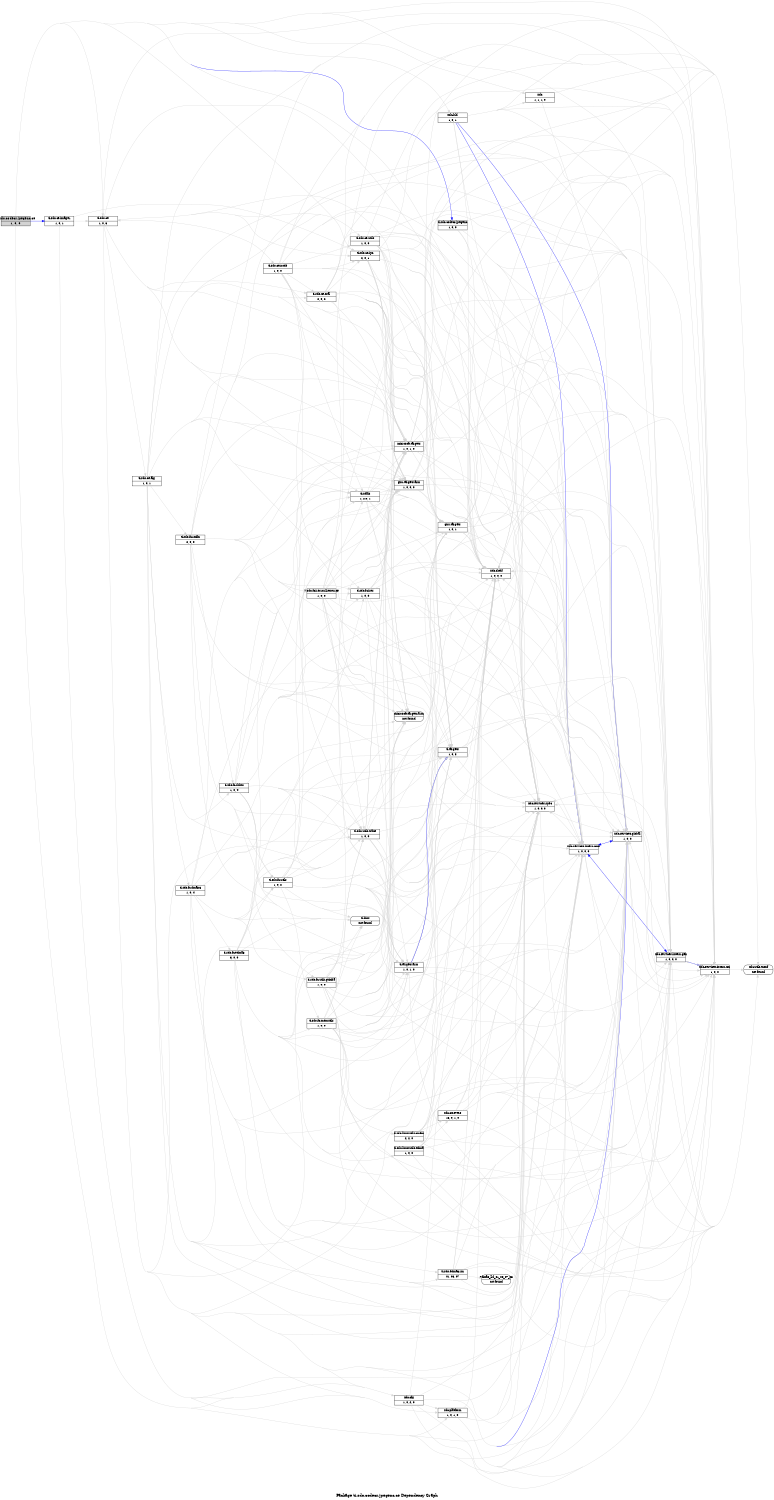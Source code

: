digraph dependencies {
    label="\nPackage ti.sdo.codecs.jpegenc.ce Dependency Graph";
    size="7.5,10";
    rankdir=LR;
    ranksep=".75";
    concentrate="true";
    node [fixedsize=true, width=1.5, style=filled, color=black];
    node [font=Helvetica, fontsize=12, fillcolor=lightgrey];
    ti_sdo_codecs_jpegenc_ce [shape=record,label="ti.sdo.codecs.jpegenc.ce|1, 0, 0", URL="package.rel.xml"];
    node [fontsize=10, fillcolor=white];

    edge [style=solid, color=blue]
    ti_sdo_ce_image1 [shape=record,label="ti.sdo.ce.image1|1, 0, 1", URL="../C:\Components\codec_engine_2_25_01_06\packages\ti\sdo\ce\image1\package/package.rel.svg"];
    ti_sdo_codecs_jpegenc_ce -> ti_sdo_ce_image1;
    ti_sdo_codecs_jpegenc [shape=record,label="ti.sdo.codecs.jpegenc|1, 0, 0", URL="../E:\RTSC_GEN\automate\RELPACK\ti\sdo\codecs\jpegenc\package/package.rel.svg"];
    ti_sdo_codecs_jpegenc_ce -> ti_sdo_codecs_jpegenc;

    edge [style=solid, color=lightgrey]
    xdc_shelf [shape=record,label="xdc.shelf|1, 0, 0, 0", URL="../C:\Components\xdctools_3_15_00_10\packages\xdc\shelf\package/package.rel.svg"];
    ti_sdo_codecs_jpegenc_ce -> xdc_shelf;
    xdc_cfg [shape=record,label="xdc.cfg|1, 0, 2, 0", URL="../C:\Components\xdctools_3_15_00_10\packages\xdc\cfg\package/package.rel.svg"];
    ti_sdo_codecs_jpegenc_ce -> xdc_cfg;
    ti_sdo_codecs_jpegenc_ce -> ti_sdo_ce_image1;
    ti_sdo_ce [shape=record,label="ti.sdo.ce|1, 0, 6", URL="../C:\Components\codec_engine_2_25_01_06\packages\ti\sdo\ce\package/package.rel.svg"];
    ti_sdo_codecs_jpegenc_ce -> ti_sdo_ce;
    xdc_services_spec [shape=record,label="xdc.services.spec|1, 0, 0, 0", URL="../C:\Components\xdctools_3_15_00_10\packages\xdc\services\spec\package/package.rel.svg"];
    ti_sdo_codecs_jpegenc_ce -> xdc_services_spec;
    xdc [shape=record,label="xdc|1, 1, 1, 0", URL="../C:\Components\xdctools_3_15_00_10\packages\xdc\package/package.rel.svg"];
    ti_sdo_codecs_jpegenc_ce -> xdc;
    xdc_bld [shape=record,label="xdc.bld|1, 0, 1", URL="../C:\Components\xdctools_3_15_00_10\packages\xdc\bld\package/package.rel.svg"];
    ti_sdo_codecs_jpegenc_ce -> xdc_bld;
    xdc_services_intern_cmd [shape=record,label="xdc.services.intern.cmd|1, 0, 0, 0", URL="../C:\Components\xdctools_3_15_00_10\packages\xdc\services\intern\cmd\package/package.rel.svg"];
    ti_sdo_codecs_jpegenc_ce -> xdc_services_intern_cmd;
    xdc_services_intern_xsr [shape=record,label="xdc.services.intern.xsr|1, 0, 0", URL="../C:\Components\xdctools_3_15_00_10\packages\xdc\services\intern\xsr\package/package.rel.svg"];
    ti_sdo_codecs_jpegenc_ce -> xdc_services_intern_xsr;
    ti_sdo_codecs_jpegenc_ce -> ti_sdo_codecs_jpegenc;
    xdc_services_intern_gen [shape=record,label="xdc.services.intern.gen|1, 0, 0, 0", URL="../C:\Components\xdctools_3_15_00_10\packages\xdc\services\intern\gen\package/package.rel.svg"];
    ti_sdo_codecs_jpegenc_ce -> xdc_services_intern_gen;
    ti_sdo_ce_ipc [shape=record,label="ti.sdo.ce.ipc|2, 0, 1", URL="../C:\Components\codec_engine_2_25_01_06\packages\ti\sdo\ce\ipc\package/package.rel.svg"];
    ti_sdo_codecs_jpegenc_ce -> ti_sdo_ce_ipc;
    xdc_platform [shape=record,label="xdc.platform|1, 0, 1, 0", URL="../C:\Components\xdctools_3_15_00_10\packages\xdc\platform\package/package.rel.svg"];
    ti_sdo_codecs_jpegenc_ce -> xdc_platform;
    xdc_services_global [shape=record,label="xdc.services.global|1, 0, 0", URL="../C:\Components\xdctools_3_15_00_10\packages\xdc\services\global\package/package.rel.svg"];
    ti_sdo_codecs_jpegenc_ce -> xdc_services_global;

    edge [style=solid, color=blue]

    edge [style=solid, color=lightgrey]
    xdc_services_global -> xdc_services_spec;
    xdc_services_global -> xdc_services_intern_cmd;
    xdc_services_global -> xdc_services_intern_xsr;
    xdc_services_global -> xdc_services_intern_gen;
    xdc_utils_tconf [shape=record,label="xdc.utils.tconf|not found"style=rounded, ];
    xdc_services_global -> xdc_utils_tconf;
    xdc_services_global -> xdc_shelf;

    edge [style=solid, color=blue]

    edge [style=solid, color=lightgrey]

    edge [style=solid, color=blue]

    edge [style=solid, color=lightgrey]
    xdc_platform -> xdc_services_spec;
    xdc_platform -> xdc_services_intern_cmd;
    xdc_platform -> xdc_services_intern_xsr;
    xdc_platform -> xdc_services_intern_gen;
    xdc_platform -> xdc_utils_tconf;
    xdc_platform -> xdc_shelf;
    xdc_platform -> xdc_services_global;

    edge [style=solid, color=blue]

    edge [style=solid, color=lightgrey]
    ti_sdo_ce_ipc -> xdc_services_spec;
    microsoft_targets [shape=record,label="microsoft.targets|1, 0, 1, 0", URL="../C:\Components\xdctools_3_15_00_10\packages\microsoft\targets\package/package.rel.svg"];
    ti_sdo_ce_ipc -> microsoft_targets;
    microsoft_targets_arm [shape=record,label="microsoft.targets.arm|not found"style=rounded, ];
    ti_sdo_ce_ipc -> microsoft_targets_arm;
    gnu_targets [shape=record,label="gnu.targets|1, 0, 1", URL="../C:\Components\xdctools_3_15_00_10\packages\gnu\targets\package/package.rel.svg"];
    ti_sdo_ce_ipc -> gnu_targets;
    ti_sdo_ce_ipc -> xdc_services_global;
    gnu_targets_arm [shape=record,label="gnu.targets.arm|1, 0, 0, 0", URL="../C:\Components\xdctools_3_15_00_10\packages\gnu\targets\arm\package/package.rel.svg"];
    ti_sdo_ce_ipc -> gnu_targets_arm;
    ti_sdo_ce_ipc -> xdc_shelf;
    ti_targets [shape=record,label="ti.targets|1, 0, 3", URL="../C:\Components\xdctools_3_15_00_10\packages\ti\targets\package/package.rel.svg"];
    ti_sdo_ce_ipc -> ti_targets;
    ti_sdo_ce_ipc -> xdc_services_intern_cmd;
    ti_sdo_ce_ipc -> xdc_services_intern_xsr;
    ti_sdo_ce_ipc -> xdc_services_intern_gen;

    edge [style=solid, color=blue]

    edge [style=solid, color=lightgrey]
    ti_targets -> xdc_services_spec;
    ti_targets -> xdc_services_intern_cmd;
    ti_targets -> xdc_services_intern_xsr;
    ti_targets -> xdc_services_intern_gen;
    ti_targets -> xdc_utils_tconf;
    ti_targets -> xdc_shelf;
    ti_targets -> xdc_services_global;

    edge [style=solid, color=blue]

    edge [style=solid, color=lightgrey]
    gnu_targets_arm -> xdc_services_spec;
    gnu_targets_arm -> xdc_services_intern_cmd;
    gnu_targets_arm -> xdc_services_intern_xsr;
    gnu_targets_arm -> gnu_targets;
    gnu_targets_arm -> xdc_utils_tconf;
    gnu_targets_arm -> xdc_services_intern_gen;
    gnu_targets_arm -> xdc_shelf;
    gnu_targets_arm -> xdc_services_global;

    edge [style=solid, color=blue]

    edge [style=solid, color=lightgrey]
    gnu_targets -> xdc_services_spec;
    gnu_targets -> xdc_services_intern_cmd;
    gnu_targets -> xdc_services_intern_xsr;
    gnu_targets -> xdc_services_intern_gen;
    gnu_targets -> xdc_utils_tconf;
    gnu_targets -> xdc_shelf;
    gnu_targets -> xdc_services_global;

    edge [style=solid, color=blue]

    edge [style=solid, color=lightgrey]

    edge [style=solid, color=blue]

    edge [style=solid, color=lightgrey]
    microsoft_targets -> xdc_services_spec;
    microsoft_targets -> xdc_services_intern_cmd;
    microsoft_targets -> xdc_services_intern_xsr;
    microsoft_targets -> xdc_services_intern_gen;
    microsoft_targets -> xdc_utils_tconf;
    microsoft_targets -> xdc_shelf;
    microsoft_targets -> xdc_services_global;

    edge [style=solid, color=blue]
    xdc_services_intern_gen -> xdc_shelf;
    xdc_services_intern_gen -> xdc_services_spec;
    xdc_services_intern_gen -> xdc_services_global;
    xdc_services_intern_gen -> xdc_services_intern_xsr;

    edge [style=solid, color=lightgrey]
    xdc_services_intern_gen -> xdc_services_spec;
    xdc_services_intern_gen -> xdc_services_intern_cmd;
    xdc_services_intern_gen -> xdc_services_intern_xsr;
    xdc_services_intern_gen -> xdc_utils_tconf;
    xdc_services_intern_gen -> xdc_shelf;
    xdc_services_intern_gen -> xdc_services_global;

    edge [style=solid, color=blue]
    xdc_services_intern_xsr -> xdc_services_global;

    edge [style=solid, color=lightgrey]
    xdc_services_intern_xsr -> xdc_services_spec;
    xdc_services_intern_xsr -> xdc_services_intern_cmd;
    xdc_services_intern_xsr -> xdc_services_intern_gen;
    xdc_services_intern_xsr -> xdc_utils_tconf;
    xdc_services_intern_xsr -> xdc_shelf;
    xdc_services_intern_xsr -> xdc_services_global;

    edge [style=solid, color=blue]
    xdc_services_intern_cmd -> xdc_shelf;
    xdc_services_intern_cmd -> xdc_services_spec;
    xdc_services_intern_cmd -> xdc_services_global;
    xdc_services_intern_cmd -> xdc_services_intern_gen;

    edge [style=solid, color=lightgrey]
    xdc_services_intern_cmd -> xdc_services_spec;
    xdc_services_intern_cmd -> xdc_services_intern_xsr;
    xdc_services_intern_cmd -> xdc_services_intern_gen;
    xdc_services_intern_cmd -> xdc_utils_tconf;
    xdc_services_intern_cmd -> xdc_shelf;
    xdc_services_intern_cmd -> xdc_services_global;

    edge [style=solid, color=blue]
    xdc_bld -> xdc_services_global;
    xdc_bld -> xdc_services_intern_cmd;

    edge [style=solid, color=lightgrey]
    xdc_bld -> xdc_services_spec;
    xdc_bld -> xdc_services_intern_cmd;
    xdc_bld -> xdc_services_intern_xsr;
    xdc_bld -> xdc_services_intern_gen;
    xdc_bld -> xdc_utils_tconf;
    xdc_bld -> xdc_shelf;
    xdc_bld -> xdc_services_global;
    xdc_bld -> xdc;

    edge [style=solid, color=blue]

    edge [style=solid, color=lightgrey]
    xdc -> xdc_utils_tconf;
    xdc -> xdc_services_global;

    edge [style=solid, color=blue]
    xdc_services_spec -> xdc_shelf;

    edge [style=solid, color=lightgrey]
    xdc_services_spec -> xdc_services_intern_cmd;
    xdc_services_spec -> xdc_services_intern_xsr;
    xdc_services_spec -> xdc_services_intern_gen;
    xdc_services_spec -> xdc_utils_tconf;
    xdc_services_spec -> xdc_shelf;
    xdc_services_spec -> xdc_services_global;

    edge [style=solid, color=blue]

    edge [style=solid, color=lightgrey]
    ti_sdo_ce -> gnu_targets;
    ti_sdo_ce -> xdc_cfg;
    ti_sdo_ce -> xdc_services_intern_cmd;
    ti_sdo_ce -> ti_targets;
    ti_sdo_ce_utils [shape=record,label="ti.sdo.ce.utils|1, 0, 0", URL="../C:\Components\codec_engine_2_25_01_06\packages\ti\sdo\ce\utils\package/package.rel.svg"];
    ti_sdo_ce -> ti_sdo_ce_utils;
    ti_sdo_ce -> xdc_shelf;
    ti_sdo_ce -> xdc_services_global;
    ti_sdo_ce -> gnu_targets_arm;
    ti_sdo_utils_trace [shape=record,label="ti.sdo.utils.trace|1, 0, 0", URL="../C:\Components\codec_engine_2_25_01_06\cetools\packages\ti\sdo\utils\trace\package/package.rel.svg"];
    ti_sdo_ce -> ti_sdo_utils_trace;
    ti_sdo_ce -> xdc_services_intern_gen;
    ti_xdais [shape=record,label="ti.xdais|1, 2.0, 1", URL="../C:\Components\codec_engine_2_25_01_06\cetools\packages\ti\xdais\package/package.rel.svg"];
    ti_sdo_ce -> ti_xdais;
    ti_sdo_ce -> xdc_platform;
    ti_sdo_ce_node [shape=record,label="ti.sdo.ce.node|1, 0, 0", URL="../C:\Components\codec_engine_2_25_01_06\packages\ti\sdo\ce\node\package/package.rel.svg"];
    ti_sdo_ce -> ti_sdo_ce_node;
    ti_sdo_ce -> xdc_services_spec;
    ti_sdo_ce -> microsoft_targets;
    ti_sdo_ce_osal [shape=record,label="ti.sdo.ce.osal|2, 0, 2", URL="../C:\Components\codec_engine_2_25_01_06\packages\ti\sdo\ce\osal\package/package.rel.svg"];
    ti_sdo_ce -> ti_sdo_ce_osal;
    ti_sdo_ce -> ti_sdo_ce_ipc;
    ti_sdo_ce_alg [shape=record,label="ti.sdo.ce.alg|1, 0, 1", URL="../C:\Components\codec_engine_2_25_01_06\packages\ti\sdo\ce\alg\package/package.rel.svg"];
    ti_sdo_ce -> ti_sdo_ce_alg;
    ti_sdo_ce -> xdc_services_intern_xsr;
    ti_sdo_ce -> microsoft_targets_arm;

    edge [style=solid, color=blue]

    edge [style=solid, color=lightgrey]
    ti_sdo_ce_alg -> gnu_targets;
    ti_sdo_ce_alg -> xdc_services_intern_cmd;
    ti_sdo_ce_alg -> ti_targets;
    ti_sdo_ce_alg -> ti_sdo_ce_utils;
    ti_sdo_ce_alg -> xdc_shelf;
    ti_sdo_ce_alg -> xdc_services_global;
    ti_sdo_fc_ires [shape=record,label="ti.sdo.fc.ires|1, 0, 0", URL="../C:\Components\codec_engine_2_25_01_06\cetools\packages\ti\sdo\fc\ires\package/package.rel.svg"];
    ti_sdo_ce_alg -> ti_sdo_fc_ires;
    ti_sdo_ce_alg -> gnu_targets_arm;
    ti_sdo_ce_alg -> ti_sdo_utils_trace;
    ti_sdo_fc_rman [shape=record,label="ti.sdo.fc.rman|2, 0, 0", URL="../C:\Components\codec_engine_2_25_01_06\cetools\packages\ti\sdo\fc\rman\package/package.rel.svg"];
    ti_sdo_ce_alg -> ti_sdo_fc_rman;
    ti_sdo_ce_alg -> xdc_services_intern_gen;
    ti_sdo_ce_alg -> ti_xdais;
    ti_sdo_ce_alg -> xdc_services_spec;
    ti_sdo_fc_dskt2 [shape=record,label="ti.sdo.fc.dskt2|1, 0, 4", URL="../C:\Components\codec_engine_2_25_01_06\cetools\packages\ti\sdo\fc\dskt2\package/package.rel.svg"];
    ti_sdo_ce_alg -> ti_sdo_fc_dskt2;
    ti_sdo_ce_alg -> microsoft_targets;
    ti_sdo_ce_alg -> ti_sdo_ce_osal;
    ti_sdo_ce_alg -> xdc_services_intern_xsr;
    ti_sdo_ce_alg -> microsoft_targets_arm;
    ti_sdo_fc_dman3 [shape=record,label="ti.sdo.fc.dman3|1, 0, 4", URL="../C:\Components\codec_engine_2_25_01_06\cetools\packages\ti\sdo\fc\dman3\package/package.rel.svg"];
    ti_sdo_ce_alg -> ti_sdo_fc_dman3;

    edge [style=solid, color=blue]

    edge [style=solid, color=lightgrey]
    ti_sdo_fc_dman3 -> gnu_targets;
    ti_sdo_fc_dman3 -> xdc_services_intern_cmd;
    ti_sdo_fc_dman3 -> ti_targets;
    ti_sdo_fc_dman3 -> ti_sdo_fc_ires;
    ti_sdo_fc_dman3 -> ti_sdo_utils_trace;
    ti_sdo_fc_utils [shape=record,label="ti.sdo.fc.utils|1, 0, 2", URL="../C:\Components\codec_engine_2_25_01_06\cetools\packages\ti\sdo\fc\utils\package/package.rel.svg"];
    ti_sdo_fc_dman3 -> ti_sdo_fc_utils;
    ti_sdo_fc_dman3 -> xdc_shelf;
    ti_sdo_fc_utils_gtinfra [shape=record,label="ti.sdo.fc.utils.gtinfra|1, 0, 0", URL="../C:\Components\codec_engine_2_25_01_06\cetools\packages\ti\sdo\fc\utils\gtinfra\package/package.rel.svg"];
    ti_sdo_fc_dman3 -> ti_sdo_fc_utils_gtinfra;
    ti_sdo_fc_dman3 -> xdc_services_global;
    ti_targets_arm [shape=record,label="ti.targets.arm|1, 0, 1, 0", URL="../C:\Components\xdctools_3_15_00_10\packages\ti\targets\arm\package/package.rel.svg"];
    ti_sdo_fc_dman3 -> ti_targets_arm;
    ti_sdo_fc_dman3 -> gnu_targets_arm;
    ti_sdo_fc_edma3 [shape=record,label="ti.sdo.fc.edma3|3, 0, 0", URL="../C:\Components\codec_engine_2_25_01_06\cetools\packages\ti\sdo\fc\edma3\package/package.rel.svg"];
    ti_sdo_fc_dman3 -> ti_sdo_fc_edma3;
    ti_sdo_fc_dman3 -> ti_xdais;
    ti_bios [shape=record,label="ti.bios|not found"style=rounded, ];
    ti_sdo_fc_dman3 -> ti_bios;
    ti_sdo_fc_dman3 -> xdc_services_intern_gen;
    ti_sdo_fc_dman3 -> xdc_services_spec;
    ti_sdo_fc_dman3 -> microsoft_targets;
    ti_sdo_fc_dman3 -> xdc_services_intern_xsr;
    ti_sdo_edma3_rm [shape=record,label="ti.sdo.edma3.rm|01, 03, 07", URL="../C:\Components\codec_engine_2_25_01_06\cetools\packages\ti\sdo\edma3\rm\package/package.rel.svg"];
    ti_sdo_fc_dman3 -> ti_sdo_edma3_rm;
    ti_sdo_fc_dman3 -> microsoft_targets_arm;

    edge [style=solid, color=blue]

    edge [style=solid, color=lightgrey]
    ti_sdo_edma3_rm -> xdc_services_global;
    ti_sdo_edma3_rm -> xdc_services_intern_gen;
    ti_sdo_edma3_rm -> xdc_shelf;
    ti_sdo_edma3_rm -> xdc_services_spec;
    edma3_lld_01_03_07_03 [shape=record,label="edma3_lld_01_03_07_03|not found"style=rounded, ];
    ti_sdo_edma3_rm -> edma3_lld_01_03_07_03;
    ti_sdo_edma3_rm -> xdc_services_intern_cmd;
    ti_sdo_edma3_rm -> xdc_services_intern_xsr;

    edge [style=solid, color=blue]

    edge [style=solid, color=lightgrey]

    edge [style=solid, color=blue]

    edge [style=solid, color=lightgrey]

    edge [style=solid, color=blue]

    edge [style=solid, color=lightgrey]
    ti_sdo_fc_edma3 -> gnu_targets;
    ti_sdo_fc_edma3 -> xdc_services_intern_cmd;
    ti_sdo_fc_edma3 -> ti_sdo_fc_ires;
    ti_sdo_fc_edma3 -> ti_targets;
    ti_sdo_fc_edma3 -> ti_sdo_utils_trace;
    ti_sdo_fc_edma3 -> ti_sdo_fc_utils;
    ti_sdo_fc_edma3 -> xdc_shelf;
    ti_sdo_fc_edma3 -> xdc_services_global;
    ti_sdo_fc_edma3 -> ti_targets_arm;
    ti_sdo_fc_edma3 -> gnu_targets_arm;
    ti_sdo_fc_edma3 -> ti_xdais;
    ti_sdo_fc_edma3 -> ti_bios;
    ti_sdo_fc_edma3 -> xdc_services_intern_gen;
    ti_sdo_fc_memutils [shape=record,label="ti.sdo.fc.memutils|1, 0, 0", URL="../C:\Components\codec_engine_2_25_01_06\cetools\packages\ti\sdo\fc\memutils\package/package.rel.svg"];
    ti_sdo_fc_edma3 -> ti_sdo_fc_memutils;
    ti_sdo_fc_edma3 -> xdc_services_spec;
    ti_sdo_fc_edma3 -> microsoft_targets;
    ti_sdo_fc_edma3 -> xdc_services_intern_xsr;
    ti_sdo_linuxutils_edma [shape=record,label="ti.sdo.linuxutils.edma|1, 0, 0", URL="../C:\Components\codec_engine_2_25_01_06\cetools\packages\ti\sdo\linuxutils\edma\package/package.rel.svg"];
    ti_sdo_fc_edma3 -> ti_sdo_linuxutils_edma;
    ti_sdo_fc_edma3 -> ti_sdo_edma3_rm;
    ti_sdo_fc_edma3 -> microsoft_targets_arm;

    edge [style=solid, color=blue]

    edge [style=solid, color=lightgrey]
    ti_sdo_linuxutils_edma -> xdc_services_intern_gen;
    ti_sdo_linuxutils_edma -> xdc_shelf;
    ti_sdo_linuxutils_edma -> xdc_services_spec;
    ti_sdo_linuxutils_edma -> xdc_services_global;
    ti_sdo_linuxutils_edma -> xdc_services_intern_cmd;
    ti_sdo_linuxutils_edma -> xdc_services_intern_xsr;
    xdc_corevers [shape=record,label="xdc.corevers|16, 0, 1, 0", URL="../C:\Components\xdctools_3_15_00_10\packages\xdc\corevers\package/package.rel.svg"];
    ti_sdo_linuxutils_edma -> xdc_corevers;

    edge [style=solid, color=blue]

    edge [style=solid, color=lightgrey]
    xdc_corevers -> xdc_services_spec;
    xdc_corevers -> xdc_services_intern_cmd;
    xdc_corevers -> xdc_services_intern_xsr;
    xdc_corevers -> xdc_services_intern_gen;
    xdc_corevers -> xdc_utils_tconf;
    xdc_corevers -> xdc_shelf;
    xdc_corevers -> xdc_services_global;

    edge [style=solid, color=blue]

    edge [style=solid, color=lightgrey]
    ti_sdo_fc_memutils -> gnu_targets;
    ti_sdo_fc_memutils -> xdc_services_intern_cmd;
    ti_sdo_fc_memutils -> ti_targets;
    ti_sdo_linuxutils_cmem [shape=record,label="ti.sdo.linuxutils.cmem|2, 2, 0", URL="../C:\Components\codec_engine_2_25_01_06\cetools\packages\ti\sdo\linuxutils\cmem\package/package.rel.svg"];
    ti_sdo_fc_memutils -> ti_sdo_linuxutils_cmem;
    ti_sdo_fc_memutils -> ti_sdo_utils_trace;
    ti_sdo_fc_memutils -> xdc_shelf;
    ti_sdo_fc_memutils -> xdc_services_global;
    ti_sdo_fc_memutils -> ti_targets_arm;
    ti_sdo_fc_memutils -> gnu_targets_arm;
    ti_sdo_fc_memutils -> ti_bios;
    ti_sdo_fc_memutils -> xdc_services_intern_gen;
    ti_sdo_fc_memutils -> xdc_services_spec;
    ti_sdo_fc_memutils -> microsoft_targets;
    ti_sdo_fc_memutils -> xdc_services_intern_xsr;
    ti_sdo_fc_memutils -> microsoft_targets_arm;

    edge [style=solid, color=blue]

    edge [style=solid, color=lightgrey]
    ti_sdo_linuxutils_cmem -> xdc_services_intern_gen;
    ti_sdo_linuxutils_cmem -> xdc_shelf;
    ti_sdo_linuxutils_cmem -> xdc_services_spec;
    ti_sdo_linuxutils_cmem -> xdc_services_global;
    ti_sdo_linuxutils_cmem -> xdc_services_intern_cmd;
    ti_sdo_linuxutils_cmem -> xdc_services_intern_xsr;
    ti_sdo_linuxutils_cmem -> xdc_corevers;

    edge [style=solid, color=blue]
    ti_targets_arm -> ti_targets;

    edge [style=solid, color=lightgrey]
    ti_targets_arm -> xdc_services_spec;
    ti_targets_arm -> ti_targets;
    ti_targets_arm -> xdc_services_intern_cmd;
    ti_targets_arm -> xdc_services_intern_xsr;
    ti_targets_arm -> xdc_utils_tconf;
    ti_targets_arm -> xdc_services_intern_gen;
    ti_targets_arm -> xdc_shelf;
    ti_targets_arm -> xdc_services_global;

    edge [style=solid, color=blue]

    edge [style=solid, color=lightgrey]
    ti_sdo_fc_utils_gtinfra -> gnu_targets;
    ti_sdo_fc_utils_gtinfra -> xdc_services_intern_cmd;
    ti_sdo_fc_utils_gtinfra -> ti_targets;
    ti_sdo_fc_utils_gtinfra -> ti_sdo_utils_trace;
    ti_sdo_fc_utils_gtinfra -> xdc_shelf;
    ti_sdo_fc_utils_gtinfra -> xdc_services_global;
    ti_sdo_fc_utils_gtinfra -> ti_targets_arm;
    ti_sdo_fc_utils_gtinfra -> gnu_targets_arm;
    ti_sdo_fc_utils_gtinfra -> ti_bios;
    ti_sdo_fc_utils_gtinfra -> xdc_services_intern_gen;
    ti_sdo_fc_utils_gtinfra -> xdc_services_spec;
    ti_sdo_fc_utils_gtinfra -> microsoft_targets;
    ti_sdo_fc_utils_gtinfra -> xdc_services_intern_xsr;
    ti_sdo_fc_utils_gtinfra -> microsoft_targets_arm;

    edge [style=solid, color=blue]

    edge [style=solid, color=lightgrey]
    ti_sdo_fc_utils -> gnu_targets;
    ti_sdo_fc_utils -> xdc_services_intern_cmd;
    ti_sdo_fc_utils -> ti_targets;
    ti_sdo_fc_utils -> ti_sdo_utils_trace;
    ti_sdo_fc_utils -> xdc_shelf;
    ti_sdo_fc_utils -> xdc_services_global;
    ti_sdo_fc_utils -> ti_targets_arm;
    ti_sdo_fc_utils -> gnu_targets_arm;
    ti_sdo_fc_utils -> ti_xdais;
    ti_sdo_fc_utils -> ti_bios;
    ti_sdo_fc_utils -> xdc_services_intern_gen;
    ti_sdo_fc_utils -> ti_sdo_fc_memutils;
    ti_sdo_fc_utils -> xdc_services_spec;
    ti_sdo_fc_utils -> microsoft_targets;
    ti_sdo_fc_utils -> xdc_services_intern_xsr;
    ti_sdo_fc_utils -> microsoft_targets_arm;

    edge [style=solid, color=blue]

    edge [style=solid, color=lightgrey]
    ti_sdo_fc_dskt2 -> gnu_targets;
    ti_sdo_fc_dskt2 -> xdc_services_intern_cmd;
    ti_sdo_fc_dskt2 -> ti_targets;
    ti_sdo_fc_dskt2 -> ti_sdo_utils_trace;
    ti_sdo_fc_dskt2 -> ti_sdo_fc_utils;
    ti_sdo_fc_dskt2 -> xdc_shelf;
    ti_sdo_fc_dskt2 -> ti_sdo_fc_utils_gtinfra;
    ti_sdo_fc_dskt2 -> xdc_services_global;
    ti_sdo_fc_dskt2 -> ti_targets_arm;
    ti_sdo_fc_dskt2 -> gnu_targets_arm;
    ti_sdo_fc_dskt2 -> ti_xdais;
    ti_sdo_fc_dskt2 -> ti_bios;
    ti_sdo_fc_dskt2 -> xdc_services_intern_gen;
    ti_sdo_fc_dskt2 -> xdc_services_spec;
    ti_sdo_fc_dskt2 -> microsoft_targets;
    ti_sdo_fc_dskt2 -> xdc_services_intern_xsr;
    ti_sdo_fc_dskt2 -> microsoft_targets_arm;

    edge [style=solid, color=blue]

    edge [style=solid, color=lightgrey]
    ti_sdo_fc_rman -> gnu_targets;
    ti_sdo_fc_rman -> xdc_services_intern_cmd;
    ti_sdo_fc_rman -> ti_sdo_fc_ires;
    ti_sdo_fc_rman -> ti_targets;
    ti_sdo_fc_rman -> ti_sdo_utils_trace;
    ti_sdo_fc_rman -> ti_sdo_fc_utils;
    ti_sdo_fc_rman -> xdc_shelf;
    ti_sdo_fc_rman -> xdc_services_global;
    ti_sdo_fc_rman -> ti_targets_arm;
    ti_sdo_fc_rman -> gnu_targets_arm;
    ti_sdo_fc_rman -> ti_sdo_fc_dskt2;
    ti_sdo_fc_rman -> ti_xdais;
    ti_sdo_fc_rman -> ti_bios;
    ti_sdo_fc_rman -> xdc_services_intern_gen;
    ti_sdo_fc_ires_nullresource [shape=record,label="ti.sdo.fc.ires.nullresource|1, 0, 0", URL="../C:\Components\codec_engine_2_25_01_06\cetools\packages\ti\sdo\fc\ires\nullresource\package/package.rel.svg"];
    ti_sdo_fc_rman -> ti_sdo_fc_ires_nullresource;
    ti_sdo_fc_rman -> xdc_services_spec;
    ti_sdo_fc_rman -> microsoft_targets;
    ti_sdo_fc_rman -> xdc_services_intern_xsr;
    ti_sdo_fc_rman -> microsoft_targets_arm;

    edge [style=solid, color=blue]

    edge [style=solid, color=lightgrey]
    ti_sdo_fc_ires_nullresource -> gnu_targets;
    ti_sdo_fc_ires_nullresource -> xdc_services_intern_cmd;
    ti_sdo_fc_ires_nullresource -> ti_sdo_fc_ires;
    ti_sdo_fc_ires_nullresource -> ti_targets;
    ti_sdo_fc_ires_nullresource -> ti_sdo_utils_trace;
    ti_sdo_fc_ires_nullresource -> xdc_shelf;
    ti_sdo_fc_ires_nullresource -> xdc_services_global;
    ti_sdo_fc_ires_nullresource -> ti_targets_arm;
    ti_sdo_fc_ires_nullresource -> gnu_targets_arm;
    ti_sdo_fc_ires_nullresource -> ti_xdais;
    ti_sdo_fc_ires_nullresource -> xdc_services_intern_gen;
    ti_sdo_fc_ires_nullresource -> xdc_services_spec;
    ti_sdo_fc_ires_nullresource -> microsoft_targets;
    ti_sdo_fc_ires_nullresource -> xdc_services_intern_xsr;
    ti_sdo_fc_ires_nullresource -> microsoft_targets_arm;

    edge [style=solid, color=blue]

    edge [style=solid, color=lightgrey]
    ti_sdo_fc_ires -> ti_targets_arm;
    ti_sdo_fc_ires -> xdc_services_spec;
    ti_sdo_fc_ires -> microsoft_targets;
    ti_sdo_fc_ires -> microsoft_targets_arm;
    ti_sdo_fc_ires -> gnu_targets;
    ti_sdo_fc_ires -> xdc_services_global;
    ti_sdo_fc_ires -> gnu_targets_arm;
    ti_sdo_fc_ires -> xdc_shelf;
    ti_sdo_fc_ires -> ti_targets;
    ti_sdo_fc_ires -> xdc_services_intern_cmd;
    ti_sdo_fc_ires -> xdc_services_intern_xsr;
    ti_sdo_fc_ires -> xdc_services_intern_gen;

    edge [style=solid, color=blue]

    edge [style=solid, color=lightgrey]
    ti_sdo_ce_osal -> ti_sdo_ce_ipc;
    ti_sdo_ce_osal -> xdc_services_spec;
    ti_sdo_ce_osal -> microsoft_targets;
    ti_sdo_ce_osal -> microsoft_targets_arm;
    ti_sdo_ce_osal -> gnu_targets;
    ti_sdo_ce_osal -> xdc_services_global;
    ti_sdo_ce_osal -> gnu_targets_arm;
    ti_sdo_ce_osal -> xdc_shelf;
    ti_sdo_ce_osal -> ti_targets;
    ti_sdo_ce_osal -> xdc_services_intern_cmd;
    ti_sdo_ce_osal -> xdc_services_intern_xsr;
    ti_sdo_ce_osal -> xdc_services_intern_gen;

    edge [style=solid, color=blue]

    edge [style=solid, color=lightgrey]
    ti_sdo_ce_node -> gnu_targets;
    ti_sdo_ce_node -> xdc_services_intern_cmd;
    ti_sdo_ce_node -> ti_targets;
    ti_sdo_ce_node -> ti_sdo_ce_utils;
    ti_sdo_ce_node -> xdc_shelf;
    ti_sdo_ce_node -> ti_sdo_ce;
    ti_sdo_ce_node -> xdc_services_global;
    ti_sdo_ce_node -> gnu_targets_arm;
    ti_sdo_ce_node -> ti_sdo_utils_trace;
    ti_sdo_ce_node -> xdc_services_intern_gen;
    ti_sdo_ce_node -> ti_xdais;
    ti_sdo_ce_node -> xdc_services_spec;
    ti_sdo_ce_node -> microsoft_targets;
    ti_sdo_ce_node -> ti_sdo_ce_osal;
    ti_sdo_ce_node -> ti_sdo_ce_ipc;
    ti_sdo_ce_node -> xdc_services_intern_xsr;
    ti_sdo_ce_node -> microsoft_targets_arm;

    edge [style=solid, color=blue]

    edge [style=solid, color=lightgrey]
    ti_xdais -> xdc_services_spec;
    ti_xdais -> xdc_shelf;
    ti_xdais -> microsoft_targets;
    ti_xdais -> xdc_services_global;
    ti_xdais -> ti_targets;
    ti_xdais -> xdc_services_intern_cmd;
    ti_xdais -> xdc_services_intern_xsr;
    ti_xdais -> gnu_targets_arm;
    ti_xdais -> xdc_services_intern_gen;
    ti_xdais -> microsoft_targets_arm;
    ti_xdais -> gnu_targets;

    edge [style=solid, color=blue]

    edge [style=solid, color=lightgrey]
    ti_sdo_utils_trace -> gnu_targets;
    ti_sdo_utils_trace -> xdc_services_intern_cmd;
    ti_sdo_utils_trace -> ti_targets;
    ti_sdo_utils_trace -> xdc_shelf;
    ti_sdo_utils_trace -> xdc_services_global;
    ti_sdo_utils_trace -> ti_targets_arm;
    ti_sdo_utils_trace -> gnu_targets_arm;
    ti_sdo_utils_trace -> xdc_services_intern_gen;
    ti_sdo_utils_trace -> xdc_services_spec;
    ti_sdo_utils_trace -> microsoft_targets;
    ti_sdo_utils_trace -> xdc_services_intern_xsr;
    ti_sdo_utils_trace -> microsoft_targets_arm;

    edge [style=solid, color=blue]

    edge [style=solid, color=lightgrey]
    ti_sdo_ce_utils -> xdc_services_spec;
    ti_sdo_ce_utils -> microsoft_targets;
    ti_sdo_ce_utils -> microsoft_targets_arm;
    ti_sdo_ce_utils -> gnu_targets;
    ti_sdo_ce_utils -> xdc_services_global;
    ti_sdo_ce_utils -> gnu_targets_arm;
    ti_sdo_ce_utils -> xdc_shelf;
    ti_sdo_ce_utils -> ti_targets;
    ti_sdo_ce_utils -> xdc_services_intern_cmd;
    ti_sdo_ce_utils -> xdc_services_intern_xsr;
    ti_sdo_ce_utils -> xdc_services_intern_gen;

    edge [style=solid, color=blue]
    xdc_cfg -> xdc_services_global;

    edge [style=solid, color=lightgrey]
    xdc_cfg -> xdc_platform;
    xdc_cfg -> xdc_services_spec;
    xdc_cfg -> xdc_services_intern_cmd;
    xdc_cfg -> xdc_services_intern_xsr;
    xdc_cfg -> xdc_utils_tconf;
    xdc_cfg -> xdc_services_intern_gen;
    xdc_cfg -> xdc_shelf;
    xdc_cfg -> xdc_services_global;

    edge [style=solid, color=blue]

    edge [style=solid, color=lightgrey]
    xdc_shelf -> xdc_services_spec;
    xdc_shelf -> xdc_services_intern_cmd;
    xdc_shelf -> xdc_services_intern_xsr;
    xdc_shelf -> xdc_services_intern_gen;
    xdc_shelf -> xdc_utils_tconf;
    xdc_shelf -> xdc_services_global;

    edge [style=solid, color=blue]

    edge [style=solid, color=lightgrey]
    ti_sdo_codecs_jpegenc -> xdc_shelf;
    ti_sdo_codecs_jpegenc -> xdc_services_spec;
    ti_sdo_codecs_jpegenc -> xdc_services_intern_cmd;
    ti_sdo_codecs_jpegenc -> xdc_services_intern_xsr;
    ti_sdo_codecs_jpegenc -> xdc_services_intern_gen;
    ti_sdo_codecs_jpegenc -> xdc_services_global;

    edge [style=solid, color=blue]

    edge [style=solid, color=lightgrey]
    ti_sdo_ce_image1 -> xdc_platform;
    ti_sdo_ce_image1 -> ti_sdo_ce;
    ti_sdo_ce_image1 -> ti_sdo_ce_ipc;
    ti_sdo_ce_image1 -> xdc_cfg;
    ti_sdo_ce_image1 -> xdc_services_global;
}
